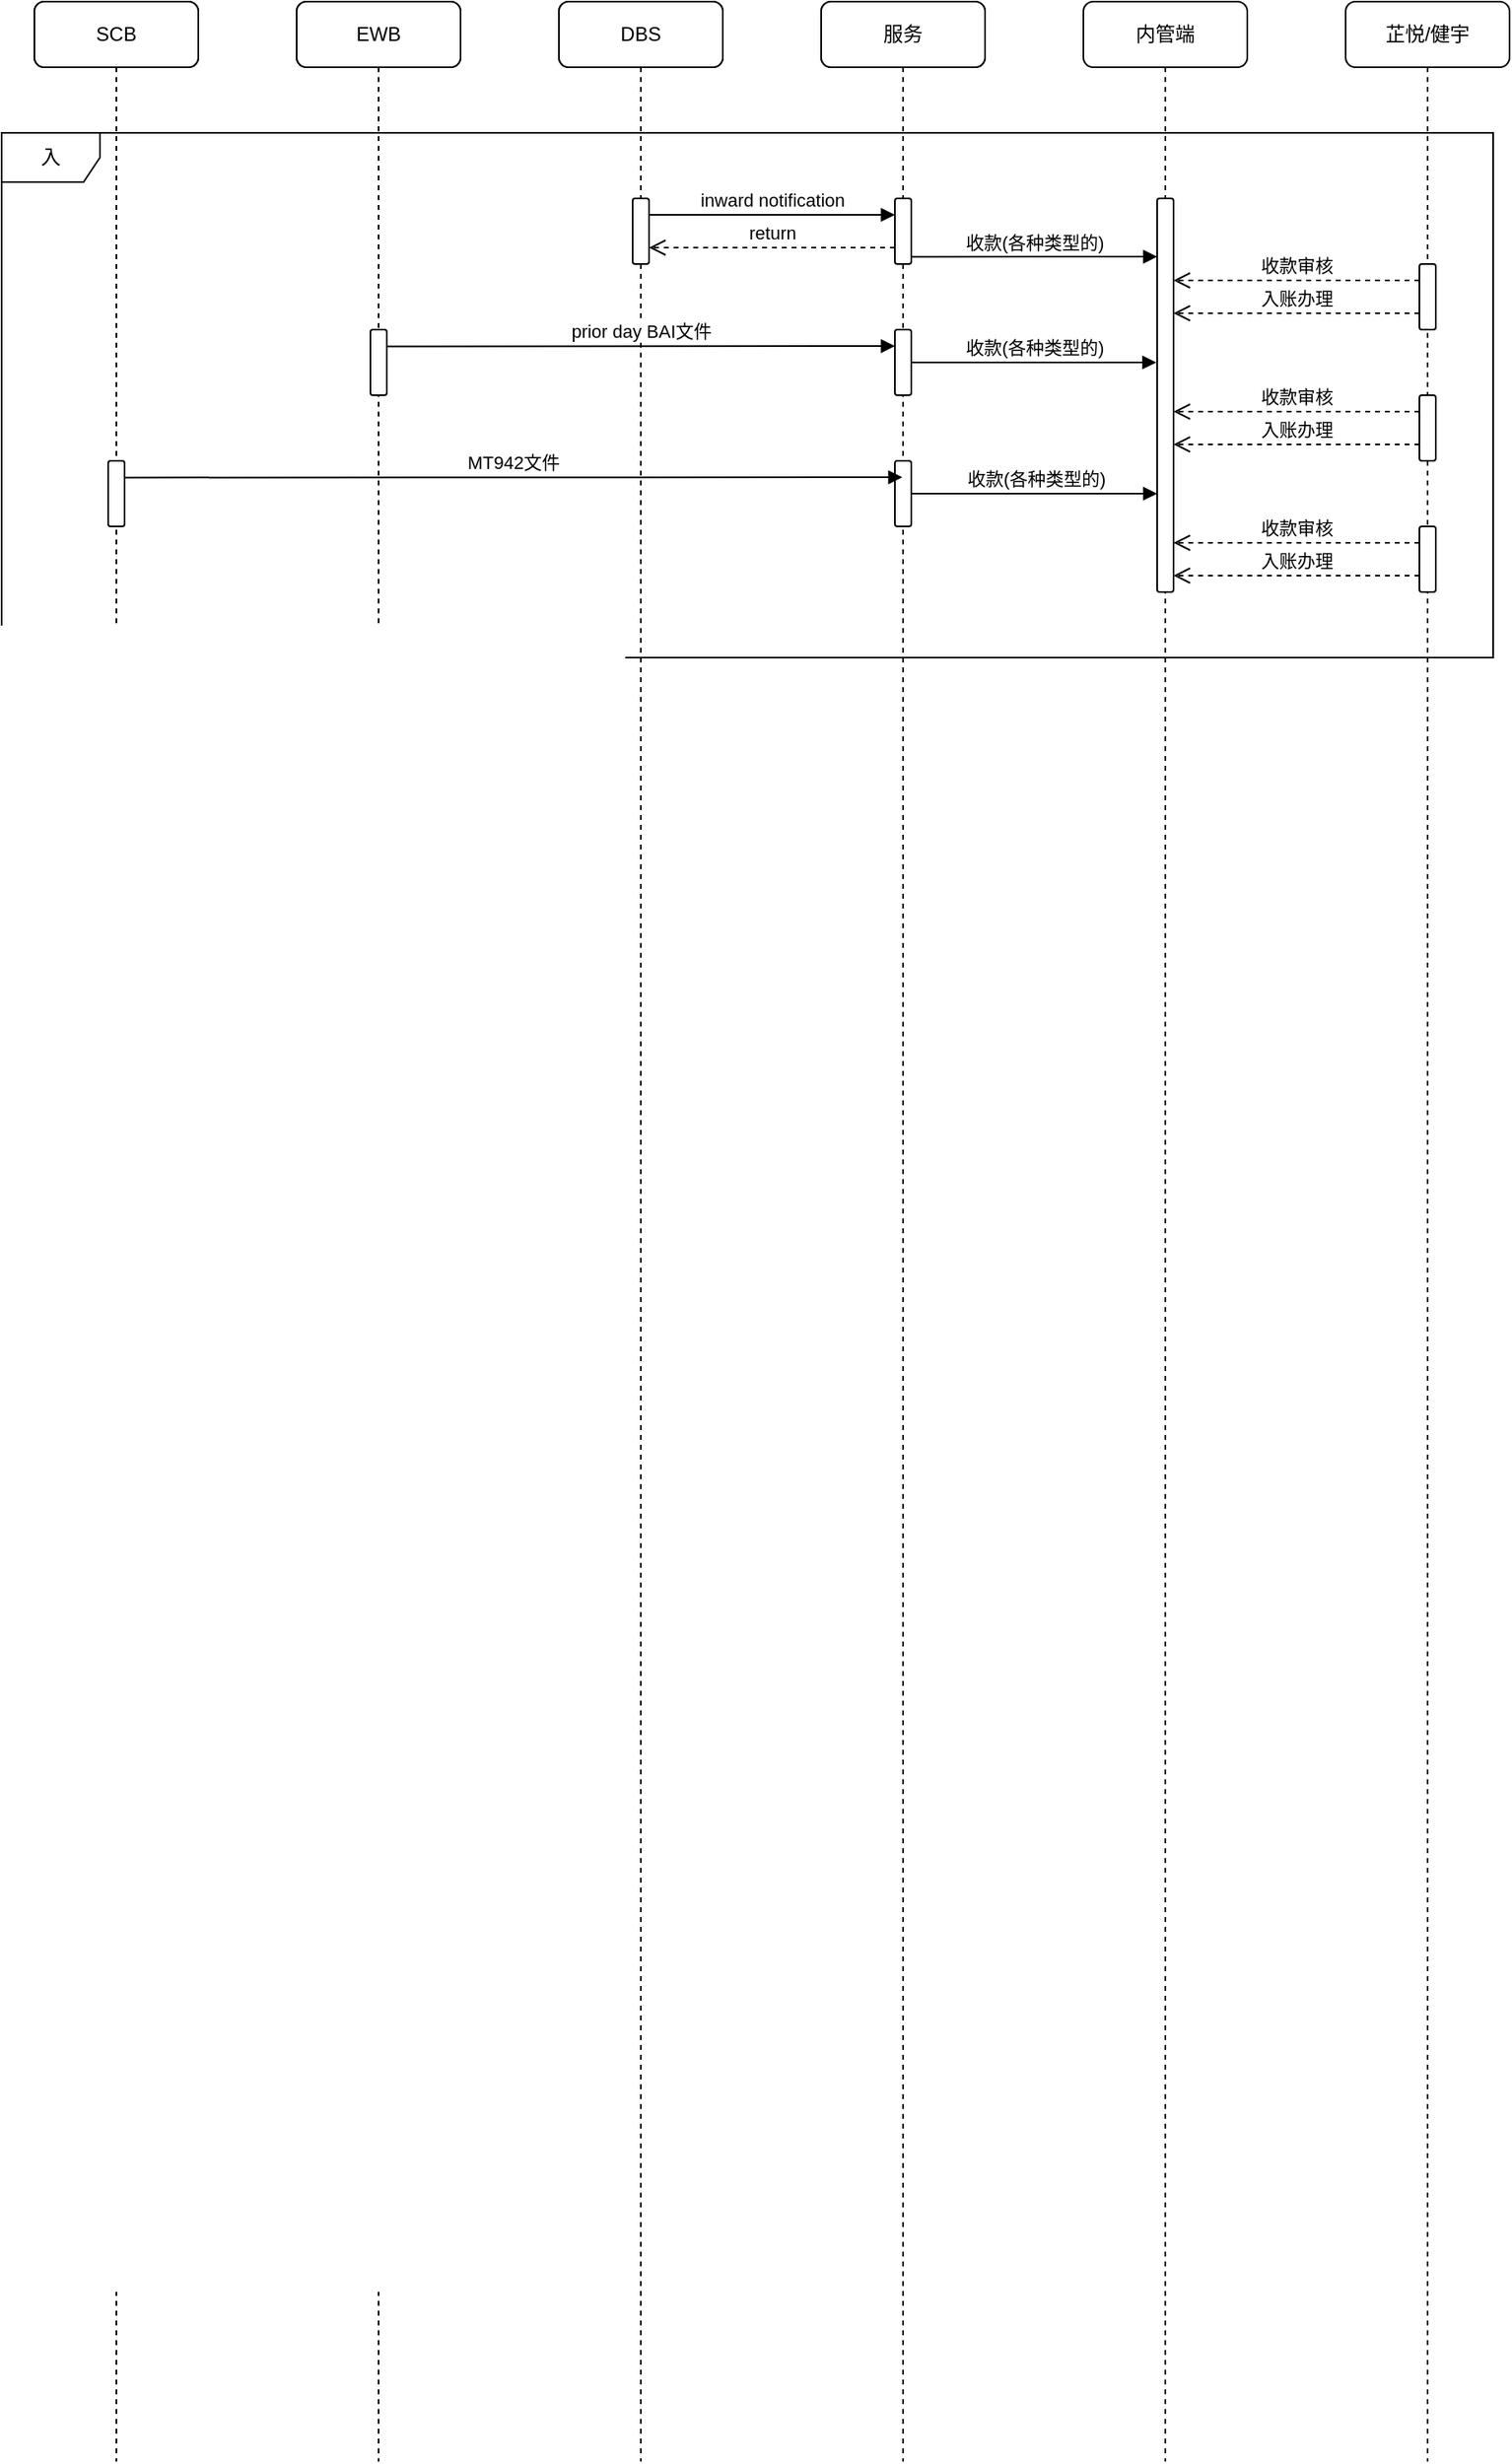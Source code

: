 <mxfile version="21.3.3" type="github">
  <diagram name="Page-1" id="2YBvvXClWsGukQMizWep">
    <mxGraphModel dx="1021" dy="534" grid="1" gridSize="10" guides="1" tooltips="1" connect="1" arrows="1" fold="1" page="1" pageScale="1" pageWidth="850" pageHeight="1100" math="0" shadow="0">
      <root>
        <mxCell id="0" />
        <mxCell id="1" parent="0" />
        <mxCell id="CqWNeHjeCGXQXUd_UxHq-1" value="SCB" style="shape=umlLifeline;perimeter=lifelinePerimeter;whiteSpace=wrap;html=1;container=1;dropTarget=0;collapsible=0;recursiveResize=0;outlineConnect=0;portConstraint=eastwest;newEdgeStyle={&quot;edgeStyle&quot;:&quot;elbowEdgeStyle&quot;,&quot;elbow&quot;:&quot;vertical&quot;,&quot;curved&quot;:0,&quot;rounded&quot;:0};rounded=1;" vertex="1" parent="1">
          <mxGeometry x="30" y="40" width="100" height="300" as="geometry" />
        </mxCell>
        <mxCell id="CqWNeHjeCGXQXUd_UxHq-2" value="EWB" style="shape=umlLifeline;perimeter=lifelinePerimeter;whiteSpace=wrap;html=1;container=1;dropTarget=0;collapsible=0;recursiveResize=0;outlineConnect=0;portConstraint=eastwest;newEdgeStyle={&quot;edgeStyle&quot;:&quot;elbowEdgeStyle&quot;,&quot;elbow&quot;:&quot;vertical&quot;,&quot;curved&quot;:0,&quot;rounded&quot;:0};rounded=1;" vertex="1" parent="1">
          <mxGeometry x="190" y="40" width="100" height="300" as="geometry" />
        </mxCell>
        <mxCell id="CqWNeHjeCGXQXUd_UxHq-3" value="DBS" style="shape=umlLifeline;perimeter=lifelinePerimeter;whiteSpace=wrap;html=1;container=1;dropTarget=0;collapsible=0;recursiveResize=0;outlineConnect=0;portConstraint=eastwest;newEdgeStyle={&quot;edgeStyle&quot;:&quot;elbowEdgeStyle&quot;,&quot;elbow&quot;:&quot;vertical&quot;,&quot;curved&quot;:0,&quot;rounded&quot;:0};rounded=1;" vertex="1" parent="1">
          <mxGeometry x="350" y="40" width="100" height="300" as="geometry" />
        </mxCell>
        <mxCell id="CqWNeHjeCGXQXUd_UxHq-4" value="服务" style="shape=umlLifeline;perimeter=lifelinePerimeter;whiteSpace=wrap;html=1;container=1;dropTarget=0;collapsible=0;recursiveResize=0;outlineConnect=0;portConstraint=eastwest;newEdgeStyle={&quot;edgeStyle&quot;:&quot;elbowEdgeStyle&quot;,&quot;elbow&quot;:&quot;vertical&quot;,&quot;curved&quot;:0,&quot;rounded&quot;:0};rounded=1;" vertex="1" parent="1">
          <mxGeometry x="510" y="40" width="100" height="300" as="geometry" />
        </mxCell>
        <mxCell id="CqWNeHjeCGXQXUd_UxHq-5" value="内管端" style="shape=umlLifeline;perimeter=lifelinePerimeter;whiteSpace=wrap;html=1;container=1;dropTarget=0;collapsible=0;recursiveResize=0;outlineConnect=0;portConstraint=eastwest;newEdgeStyle={&quot;edgeStyle&quot;:&quot;elbowEdgeStyle&quot;,&quot;elbow&quot;:&quot;vertical&quot;,&quot;curved&quot;:0,&quot;rounded&quot;:0};rounded=1;" vertex="1" parent="1">
          <mxGeometry x="670" y="40" width="100" height="1500" as="geometry" />
        </mxCell>
        <mxCell id="CqWNeHjeCGXQXUd_UxHq-6" value="芷悦/健宇" style="shape=umlLifeline;perimeter=lifelinePerimeter;whiteSpace=wrap;html=1;container=1;dropTarget=0;collapsible=0;recursiveResize=0;outlineConnect=0;portConstraint=eastwest;newEdgeStyle={&quot;edgeStyle&quot;:&quot;elbowEdgeStyle&quot;,&quot;elbow&quot;:&quot;vertical&quot;,&quot;curved&quot;:0,&quot;rounded&quot;:0};rounded=1;" vertex="1" parent="1">
          <mxGeometry x="830" y="40" width="100" height="1500" as="geometry" />
        </mxCell>
        <mxCell id="CqWNeHjeCGXQXUd_UxHq-35" value="" style="html=1;points=[];perimeter=orthogonalPerimeter;outlineConnect=0;targetShapes=umlLifeline;portConstraint=eastwest;newEdgeStyle={&quot;edgeStyle&quot;:&quot;elbowEdgeStyle&quot;,&quot;elbow&quot;:&quot;vertical&quot;,&quot;curved&quot;:0,&quot;rounded&quot;:0};rounded=1;" vertex="1" parent="CqWNeHjeCGXQXUd_UxHq-6">
          <mxGeometry x="45" y="320" width="10" height="40" as="geometry" />
        </mxCell>
        <mxCell id="CqWNeHjeCGXQXUd_UxHq-36" value="收款审核" style="html=1;verticalAlign=bottom;endArrow=open;dashed=1;endSize=8;edgeStyle=elbowEdgeStyle;elbow=vertical;curved=0;rounded=0;" edge="1" parent="CqWNeHjeCGXQXUd_UxHq-6">
          <mxGeometry relative="1" as="geometry">
            <mxPoint x="45" y="330" as="sourcePoint" />
            <mxPoint x="-105" y="330" as="targetPoint" />
          </mxGeometry>
        </mxCell>
        <mxCell id="CqWNeHjeCGXQXUd_UxHq-37" value="入账办理" style="html=1;verticalAlign=bottom;endArrow=open;dashed=1;endSize=8;edgeStyle=elbowEdgeStyle;elbow=vertical;curved=0;rounded=0;" edge="1" parent="CqWNeHjeCGXQXUd_UxHq-6">
          <mxGeometry relative="1" as="geometry">
            <mxPoint x="45" y="350" as="sourcePoint" />
            <mxPoint x="-105" y="350" as="targetPoint" />
          </mxGeometry>
        </mxCell>
        <mxCell id="CqWNeHjeCGXQXUd_UxHq-7" value="入" style="shape=umlFrame;whiteSpace=wrap;html=1;pointerEvents=0;rounded=1;" vertex="1" parent="1">
          <mxGeometry x="10" y="120" width="910" height="320" as="geometry" />
        </mxCell>
        <mxCell id="CqWNeHjeCGXQXUd_UxHq-27" value="SCB" style="shape=umlLifeline;perimeter=lifelinePerimeter;whiteSpace=wrap;html=1;container=1;dropTarget=0;collapsible=0;recursiveResize=0;outlineConnect=0;portConstraint=eastwest;newEdgeStyle={&quot;edgeStyle&quot;:&quot;elbowEdgeStyle&quot;,&quot;elbow&quot;:&quot;vertical&quot;,&quot;curved&quot;:0,&quot;rounded&quot;:0};rounded=1;" vertex="1" parent="1">
          <mxGeometry x="30" y="40" width="100" height="1500" as="geometry" />
        </mxCell>
        <mxCell id="CqWNeHjeCGXQXUd_UxHq-31" value="" style="html=1;points=[];perimeter=orthogonalPerimeter;outlineConnect=0;targetShapes=umlLifeline;portConstraint=eastwest;newEdgeStyle={&quot;edgeStyle&quot;:&quot;elbowEdgeStyle&quot;,&quot;elbow&quot;:&quot;vertical&quot;,&quot;curved&quot;:0,&quot;rounded&quot;:0};rounded=1;" vertex="1" parent="CqWNeHjeCGXQXUd_UxHq-27">
          <mxGeometry x="45" y="280" width="10" height="40" as="geometry" />
        </mxCell>
        <mxCell id="CqWNeHjeCGXQXUd_UxHq-28" value="EWB" style="shape=umlLifeline;perimeter=lifelinePerimeter;whiteSpace=wrap;html=1;container=1;dropTarget=0;collapsible=0;recursiveResize=0;outlineConnect=0;portConstraint=eastwest;newEdgeStyle={&quot;edgeStyle&quot;:&quot;elbowEdgeStyle&quot;,&quot;elbow&quot;:&quot;vertical&quot;,&quot;curved&quot;:0,&quot;rounded&quot;:0};rounded=1;" vertex="1" parent="1">
          <mxGeometry x="190" y="40" width="100" height="1500" as="geometry" />
        </mxCell>
        <mxCell id="CqWNeHjeCGXQXUd_UxHq-29" value="DBS" style="shape=umlLifeline;perimeter=lifelinePerimeter;whiteSpace=wrap;html=1;container=1;dropTarget=0;collapsible=0;recursiveResize=0;outlineConnect=0;portConstraint=eastwest;newEdgeStyle={&quot;edgeStyle&quot;:&quot;elbowEdgeStyle&quot;,&quot;elbow&quot;:&quot;vertical&quot;,&quot;curved&quot;:0,&quot;rounded&quot;:0};rounded=1;" vertex="1" parent="1">
          <mxGeometry x="350" y="40" width="100" height="1500" as="geometry" />
        </mxCell>
        <mxCell id="CqWNeHjeCGXQXUd_UxHq-30" value="服务" style="shape=umlLifeline;perimeter=lifelinePerimeter;whiteSpace=wrap;html=1;container=1;dropTarget=0;collapsible=0;recursiveResize=0;outlineConnect=0;portConstraint=eastwest;newEdgeStyle={&quot;edgeStyle&quot;:&quot;elbowEdgeStyle&quot;,&quot;elbow&quot;:&quot;vertical&quot;,&quot;curved&quot;:0,&quot;rounded&quot;:0};rounded=1;" vertex="1" parent="1">
          <mxGeometry x="510" y="40" width="100" height="1500" as="geometry" />
        </mxCell>
        <mxCell id="CqWNeHjeCGXQXUd_UxHq-32" value="" style="html=1;points=[];perimeter=orthogonalPerimeter;outlineConnect=0;targetShapes=umlLifeline;portConstraint=eastwest;newEdgeStyle={&quot;edgeStyle&quot;:&quot;elbowEdgeStyle&quot;,&quot;elbow&quot;:&quot;vertical&quot;,&quot;curved&quot;:0,&quot;rounded&quot;:0};rounded=1;" vertex="1" parent="CqWNeHjeCGXQXUd_UxHq-30">
          <mxGeometry x="45" y="280" width="10" height="40" as="geometry" />
        </mxCell>
        <mxCell id="CqWNeHjeCGXQXUd_UxHq-8" value="" style="html=1;points=[];perimeter=orthogonalPerimeter;outlineConnect=0;targetShapes=umlLifeline;portConstraint=eastwest;newEdgeStyle={&quot;edgeStyle&quot;:&quot;elbowEdgeStyle&quot;,&quot;elbow&quot;:&quot;vertical&quot;,&quot;curved&quot;:0,&quot;rounded&quot;:0};rounded=1;" vertex="1" parent="1">
          <mxGeometry x="395" y="160" width="10" height="40" as="geometry" />
        </mxCell>
        <mxCell id="CqWNeHjeCGXQXUd_UxHq-9" value="" style="html=1;points=[];perimeter=orthogonalPerimeter;outlineConnect=0;targetShapes=umlLifeline;portConstraint=eastwest;newEdgeStyle={&quot;edgeStyle&quot;:&quot;elbowEdgeStyle&quot;,&quot;elbow&quot;:&quot;vertical&quot;,&quot;curved&quot;:0,&quot;rounded&quot;:0};rounded=1;" vertex="1" parent="1">
          <mxGeometry x="555" y="160" width="10" height="40" as="geometry" />
        </mxCell>
        <mxCell id="CqWNeHjeCGXQXUd_UxHq-10" value="inward notification" style="html=1;verticalAlign=bottom;endArrow=block;edgeStyle=elbowEdgeStyle;elbow=vertical;curved=0;rounded=0;" edge="1" parent="1">
          <mxGeometry width="80" relative="1" as="geometry">
            <mxPoint x="405" y="170" as="sourcePoint" />
            <mxPoint x="555" y="170" as="targetPoint" />
          </mxGeometry>
        </mxCell>
        <mxCell id="CqWNeHjeCGXQXUd_UxHq-11" value="return" style="html=1;verticalAlign=bottom;endArrow=open;dashed=1;endSize=8;edgeStyle=elbowEdgeStyle;elbow=vertical;curved=0;rounded=0;" edge="1" parent="1">
          <mxGeometry relative="1" as="geometry">
            <mxPoint x="555" y="190" as="sourcePoint" />
            <mxPoint x="405" y="190" as="targetPoint" />
          </mxGeometry>
        </mxCell>
        <mxCell id="CqWNeHjeCGXQXUd_UxHq-12" value="" style="html=1;points=[];perimeter=orthogonalPerimeter;outlineConnect=0;targetShapes=umlLifeline;portConstraint=eastwest;newEdgeStyle={&quot;edgeStyle&quot;:&quot;elbowEdgeStyle&quot;,&quot;elbow&quot;:&quot;vertical&quot;,&quot;curved&quot;:0,&quot;rounded&quot;:0};rounded=1;" vertex="1" parent="1">
          <mxGeometry x="235" y="240" width="10" height="40" as="geometry" />
        </mxCell>
        <mxCell id="CqWNeHjeCGXQXUd_UxHq-13" value="" style="html=1;points=[];perimeter=orthogonalPerimeter;outlineConnect=0;targetShapes=umlLifeline;portConstraint=eastwest;newEdgeStyle={&quot;edgeStyle&quot;:&quot;elbowEdgeStyle&quot;,&quot;elbow&quot;:&quot;vertical&quot;,&quot;curved&quot;:0,&quot;rounded&quot;:0};rounded=1;" vertex="1" parent="1">
          <mxGeometry x="555" y="240" width="10" height="40" as="geometry" />
        </mxCell>
        <mxCell id="CqWNeHjeCGXQXUd_UxHq-14" value="prior day BAI文件" style="html=1;verticalAlign=bottom;endArrow=block;edgeStyle=elbowEdgeStyle;elbow=vertical;curved=0;rounded=0;" edge="1" parent="1" target="CqWNeHjeCGXQXUd_UxHq-13">
          <mxGeometry x="0.001" width="80" relative="1" as="geometry">
            <mxPoint x="245" y="250.21" as="sourcePoint" />
            <mxPoint x="395" y="250.21" as="targetPoint" />
            <mxPoint as="offset" />
          </mxGeometry>
        </mxCell>
        <mxCell id="CqWNeHjeCGXQXUd_UxHq-18" value="" style="html=1;points=[];perimeter=orthogonalPerimeter;outlineConnect=0;targetShapes=umlLifeline;portConstraint=eastwest;newEdgeStyle={&quot;edgeStyle&quot;:&quot;elbowEdgeStyle&quot;,&quot;elbow&quot;:&quot;vertical&quot;,&quot;curved&quot;:0,&quot;rounded&quot;:0};rounded=1;" vertex="1" parent="1">
          <mxGeometry x="715" y="160" width="10" height="240" as="geometry" />
        </mxCell>
        <mxCell id="CqWNeHjeCGXQXUd_UxHq-19" value="收款(各种类型的)" style="html=1;verticalAlign=bottom;endArrow=block;edgeStyle=elbowEdgeStyle;elbow=vertical;curved=0;rounded=0;" edge="1" parent="1">
          <mxGeometry width="80" relative="1" as="geometry">
            <mxPoint x="565" y="195.6" as="sourcePoint" />
            <mxPoint x="715" y="195.6" as="targetPoint" />
          </mxGeometry>
        </mxCell>
        <mxCell id="CqWNeHjeCGXQXUd_UxHq-20" value="" style="html=1;points=[];perimeter=orthogonalPerimeter;outlineConnect=0;targetShapes=umlLifeline;portConstraint=eastwest;newEdgeStyle={&quot;edgeStyle&quot;:&quot;elbowEdgeStyle&quot;,&quot;elbow&quot;:&quot;vertical&quot;,&quot;curved&quot;:0,&quot;rounded&quot;:0};rounded=1;" vertex="1" parent="1">
          <mxGeometry x="875" y="200" width="10" height="40" as="geometry" />
        </mxCell>
        <mxCell id="CqWNeHjeCGXQXUd_UxHq-21" value="收款审核" style="html=1;verticalAlign=bottom;endArrow=open;dashed=1;endSize=8;edgeStyle=elbowEdgeStyle;elbow=vertical;curved=0;rounded=0;" edge="1" parent="1">
          <mxGeometry relative="1" as="geometry">
            <mxPoint x="875" y="210" as="sourcePoint" />
            <mxPoint x="725" y="210" as="targetPoint" />
          </mxGeometry>
        </mxCell>
        <mxCell id="CqWNeHjeCGXQXUd_UxHq-22" value="入账办理" style="html=1;verticalAlign=bottom;endArrow=open;dashed=1;endSize=8;edgeStyle=elbowEdgeStyle;elbow=vertical;curved=0;rounded=0;" edge="1" parent="1">
          <mxGeometry relative="1" as="geometry">
            <mxPoint x="875" y="230" as="sourcePoint" />
            <mxPoint x="725" y="230" as="targetPoint" />
          </mxGeometry>
        </mxCell>
        <mxCell id="CqWNeHjeCGXQXUd_UxHq-23" value="收款(各种类型的)" style="html=1;verticalAlign=bottom;endArrow=block;edgeStyle=elbowEdgeStyle;elbow=vertical;curved=0;rounded=0;" edge="1" parent="1">
          <mxGeometry width="80" relative="1" as="geometry">
            <mxPoint x="565" y="260" as="sourcePoint" />
            <mxPoint x="714.5" y="260.286" as="targetPoint" />
          </mxGeometry>
        </mxCell>
        <mxCell id="CqWNeHjeCGXQXUd_UxHq-24" value="" style="html=1;points=[];perimeter=orthogonalPerimeter;outlineConnect=0;targetShapes=umlLifeline;portConstraint=eastwest;newEdgeStyle={&quot;edgeStyle&quot;:&quot;elbowEdgeStyle&quot;,&quot;elbow&quot;:&quot;vertical&quot;,&quot;curved&quot;:0,&quot;rounded&quot;:0};rounded=1;" vertex="1" parent="1">
          <mxGeometry x="875" y="280" width="10" height="40" as="geometry" />
        </mxCell>
        <mxCell id="CqWNeHjeCGXQXUd_UxHq-25" value="收款审核" style="html=1;verticalAlign=bottom;endArrow=open;dashed=1;endSize=8;edgeStyle=elbowEdgeStyle;elbow=vertical;curved=0;rounded=0;" edge="1" parent="1">
          <mxGeometry relative="1" as="geometry">
            <mxPoint x="875" y="290" as="sourcePoint" />
            <mxPoint x="725" y="290" as="targetPoint" />
          </mxGeometry>
        </mxCell>
        <mxCell id="CqWNeHjeCGXQXUd_UxHq-26" value="入账办理" style="html=1;verticalAlign=bottom;endArrow=open;dashed=1;endSize=8;edgeStyle=elbowEdgeStyle;elbow=vertical;curved=0;rounded=0;" edge="1" parent="1">
          <mxGeometry relative="1" as="geometry">
            <mxPoint x="875" y="310" as="sourcePoint" />
            <mxPoint x="725" y="310" as="targetPoint" />
          </mxGeometry>
        </mxCell>
        <mxCell id="CqWNeHjeCGXQXUd_UxHq-33" value="MT942文件" style="html=1;verticalAlign=bottom;endArrow=block;edgeStyle=elbowEdgeStyle;elbow=vertical;curved=0;rounded=0;" edge="1" parent="1" target="CqWNeHjeCGXQXUd_UxHq-30">
          <mxGeometry x="0.001" width="80" relative="1" as="geometry">
            <mxPoint x="85" y="330.21" as="sourcePoint" />
            <mxPoint x="395" y="330" as="targetPoint" />
            <mxPoint as="offset" />
          </mxGeometry>
        </mxCell>
        <mxCell id="CqWNeHjeCGXQXUd_UxHq-34" value="收款(各种类型的)" style="html=1;verticalAlign=bottom;endArrow=block;edgeStyle=elbowEdgeStyle;elbow=vertical;curved=0;rounded=0;" edge="1" parent="1">
          <mxGeometry width="80" relative="1" as="geometry">
            <mxPoint x="565.5" y="340" as="sourcePoint" />
            <mxPoint x="715" y="340.286" as="targetPoint" />
          </mxGeometry>
        </mxCell>
      </root>
    </mxGraphModel>
  </diagram>
</mxfile>
